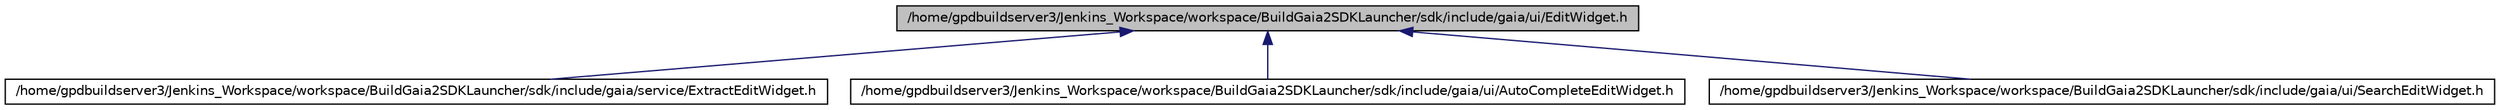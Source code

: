 digraph G
{
  edge [fontname="Helvetica",fontsize="10",labelfontname="Helvetica",labelfontsize="10"];
  node [fontname="Helvetica",fontsize="10",shape=record];
  Node1 [label="/home/gpdbuildserver3/Jenkins_Workspace/workspace/BuildGaia2SDKLauncher/sdk/include/gaia/ui/EditWidget.h",height=0.2,width=0.4,color="black", fillcolor="grey75", style="filled" fontcolor="black"];
  Node1 -> Node2 [dir=back,color="midnightblue",fontsize="10",style="solid",fontname="Helvetica"];
  Node2 [label="/home/gpdbuildserver3/Jenkins_Workspace/workspace/BuildGaia2SDKLauncher/sdk/include/gaia/service/ExtractEditWidget.h",height=0.2,width=0.4,color="black", fillcolor="white", style="filled",URL="$da/d1a/_extract_edit_widget_8h.html"];
  Node1 -> Node3 [dir=back,color="midnightblue",fontsize="10",style="solid",fontname="Helvetica"];
  Node3 [label="/home/gpdbuildserver3/Jenkins_Workspace/workspace/BuildGaia2SDKLauncher/sdk/include/gaia/ui/AutoCompleteEditWidget.h",height=0.2,width=0.4,color="black", fillcolor="white", style="filled",URL="$d4/da1/_auto_complete_edit_widget_8h.html"];
  Node1 -> Node4 [dir=back,color="midnightblue",fontsize="10",style="solid",fontname="Helvetica"];
  Node4 [label="/home/gpdbuildserver3/Jenkins_Workspace/workspace/BuildGaia2SDKLauncher/sdk/include/gaia/ui/SearchEditWidget.h",height=0.2,width=0.4,color="black", fillcolor="white", style="filled",URL="$d5/db8/_search_edit_widget_8h.html"];
}
